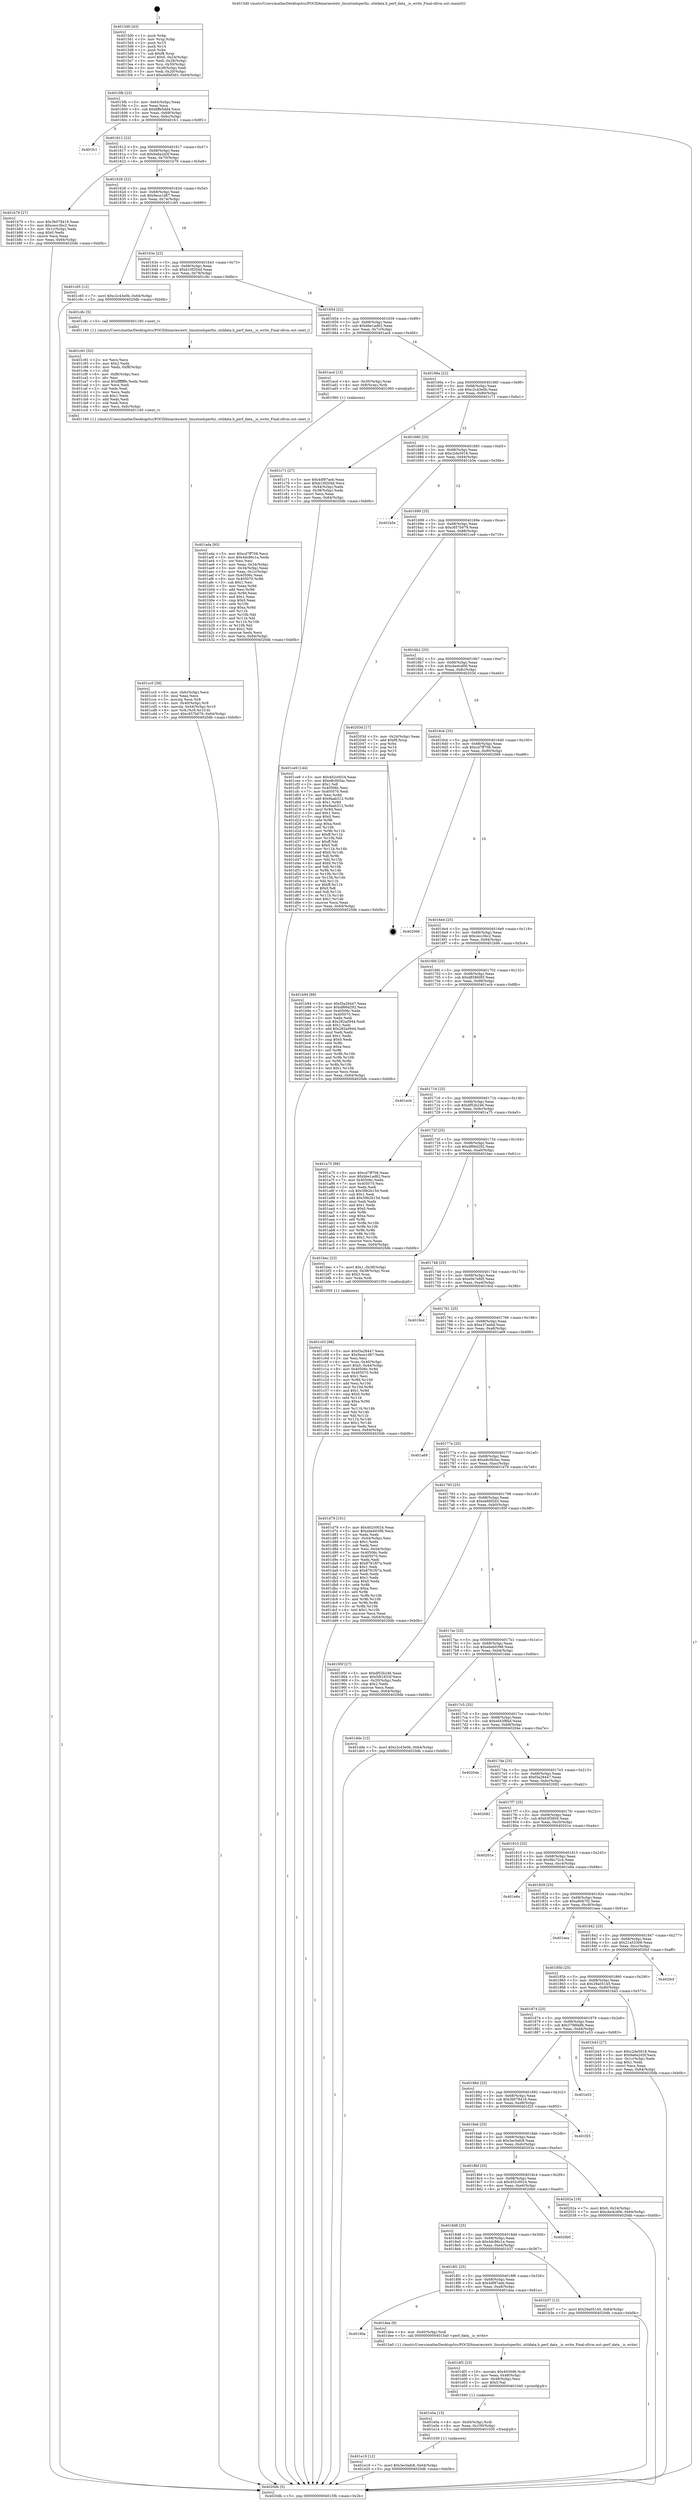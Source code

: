 digraph "0x4015d0" {
  label = "0x4015d0 (/mnt/c/Users/mathe/Desktop/tcc/POCII/binaries/extr_linuxtoolsperfui..utildata.h_perf_data__is_write_Final-ollvm.out::main(0))"
  labelloc = "t"
  node[shape=record]

  Entry [label="",width=0.3,height=0.3,shape=circle,fillcolor=black,style=filled]
  "0x4015fb" [label="{
     0x4015fb [23]\l
     | [instrs]\l
     &nbsp;&nbsp;0x4015fb \<+3\>: mov -0x64(%rbp),%eax\l
     &nbsp;&nbsp;0x4015fe \<+2\>: mov %eax,%ecx\l
     &nbsp;&nbsp;0x401600 \<+6\>: sub $0x8ffe5dd4,%ecx\l
     &nbsp;&nbsp;0x401606 \<+3\>: mov %eax,-0x68(%rbp)\l
     &nbsp;&nbsp;0x401609 \<+3\>: mov %ecx,-0x6c(%rbp)\l
     &nbsp;&nbsp;0x40160c \<+6\>: je 0000000000401fc1 \<main+0x9f1\>\l
  }"]
  "0x401fc1" [label="{
     0x401fc1\l
  }", style=dashed]
  "0x401612" [label="{
     0x401612 [22]\l
     | [instrs]\l
     &nbsp;&nbsp;0x401612 \<+5\>: jmp 0000000000401617 \<main+0x47\>\l
     &nbsp;&nbsp;0x401617 \<+3\>: mov -0x68(%rbp),%eax\l
     &nbsp;&nbsp;0x40161a \<+5\>: sub $0x9a6a2d3f,%eax\l
     &nbsp;&nbsp;0x40161f \<+3\>: mov %eax,-0x70(%rbp)\l
     &nbsp;&nbsp;0x401622 \<+6\>: je 0000000000401b79 \<main+0x5a9\>\l
  }"]
  Exit [label="",width=0.3,height=0.3,shape=circle,fillcolor=black,style=filled,peripheries=2]
  "0x401b79" [label="{
     0x401b79 [27]\l
     | [instrs]\l
     &nbsp;&nbsp;0x401b79 \<+5\>: mov $0x3b078418,%eax\l
     &nbsp;&nbsp;0x401b7e \<+5\>: mov $0xcecc3bc2,%ecx\l
     &nbsp;&nbsp;0x401b83 \<+3\>: mov -0x1c(%rbp),%edx\l
     &nbsp;&nbsp;0x401b86 \<+3\>: cmp $0x0,%edx\l
     &nbsp;&nbsp;0x401b89 \<+3\>: cmove %ecx,%eax\l
     &nbsp;&nbsp;0x401b8c \<+3\>: mov %eax,-0x64(%rbp)\l
     &nbsp;&nbsp;0x401b8f \<+5\>: jmp 00000000004020db \<main+0xb0b\>\l
  }"]
  "0x401628" [label="{
     0x401628 [22]\l
     | [instrs]\l
     &nbsp;&nbsp;0x401628 \<+5\>: jmp 000000000040162d \<main+0x5d\>\l
     &nbsp;&nbsp;0x40162d \<+3\>: mov -0x68(%rbp),%eax\l
     &nbsp;&nbsp;0x401630 \<+5\>: sub $0x9ece1d87,%eax\l
     &nbsp;&nbsp;0x401635 \<+3\>: mov %eax,-0x74(%rbp)\l
     &nbsp;&nbsp;0x401638 \<+6\>: je 0000000000401c65 \<main+0x695\>\l
  }"]
  "0x401e19" [label="{
     0x401e19 [12]\l
     | [instrs]\l
     &nbsp;&nbsp;0x401e19 \<+7\>: movl $0x3ec0afc8,-0x64(%rbp)\l
     &nbsp;&nbsp;0x401e20 \<+5\>: jmp 00000000004020db \<main+0xb0b\>\l
  }"]
  "0x401c65" [label="{
     0x401c65 [12]\l
     | [instrs]\l
     &nbsp;&nbsp;0x401c65 \<+7\>: movl $0xc2c43e0b,-0x64(%rbp)\l
     &nbsp;&nbsp;0x401c6c \<+5\>: jmp 00000000004020db \<main+0xb0b\>\l
  }"]
  "0x40163e" [label="{
     0x40163e [22]\l
     | [instrs]\l
     &nbsp;&nbsp;0x40163e \<+5\>: jmp 0000000000401643 \<main+0x73\>\l
     &nbsp;&nbsp;0x401643 \<+3\>: mov -0x68(%rbp),%eax\l
     &nbsp;&nbsp;0x401646 \<+5\>: sub $0xb10f204d,%eax\l
     &nbsp;&nbsp;0x40164b \<+3\>: mov %eax,-0x78(%rbp)\l
     &nbsp;&nbsp;0x40164e \<+6\>: je 0000000000401c8c \<main+0x6bc\>\l
  }"]
  "0x401e0a" [label="{
     0x401e0a [15]\l
     | [instrs]\l
     &nbsp;&nbsp;0x401e0a \<+4\>: mov -0x40(%rbp),%rdi\l
     &nbsp;&nbsp;0x401e0e \<+6\>: mov %eax,-0x100(%rbp)\l
     &nbsp;&nbsp;0x401e14 \<+5\>: call 0000000000401030 \<free@plt\>\l
     | [calls]\l
     &nbsp;&nbsp;0x401030 \{1\} (unknown)\l
  }"]
  "0x401c8c" [label="{
     0x401c8c [5]\l
     | [instrs]\l
     &nbsp;&nbsp;0x401c8c \<+5\>: call 0000000000401160 \<next_i\>\l
     | [calls]\l
     &nbsp;&nbsp;0x401160 \{1\} (/mnt/c/Users/mathe/Desktop/tcc/POCII/binaries/extr_linuxtoolsperfui..utildata.h_perf_data__is_write_Final-ollvm.out::next_i)\l
  }"]
  "0x401654" [label="{
     0x401654 [22]\l
     | [instrs]\l
     &nbsp;&nbsp;0x401654 \<+5\>: jmp 0000000000401659 \<main+0x89\>\l
     &nbsp;&nbsp;0x401659 \<+3\>: mov -0x68(%rbp),%eax\l
     &nbsp;&nbsp;0x40165c \<+5\>: sub $0xbbe1ad62,%eax\l
     &nbsp;&nbsp;0x401661 \<+3\>: mov %eax,-0x7c(%rbp)\l
     &nbsp;&nbsp;0x401664 \<+6\>: je 0000000000401acd \<main+0x4fd\>\l
  }"]
  "0x401df3" [label="{
     0x401df3 [23]\l
     | [instrs]\l
     &nbsp;&nbsp;0x401df3 \<+10\>: movabs $0x4030d6,%rdi\l
     &nbsp;&nbsp;0x401dfd \<+3\>: mov %eax,-0x48(%rbp)\l
     &nbsp;&nbsp;0x401e00 \<+3\>: mov -0x48(%rbp),%esi\l
     &nbsp;&nbsp;0x401e03 \<+2\>: mov $0x0,%al\l
     &nbsp;&nbsp;0x401e05 \<+5\>: call 0000000000401040 \<printf@plt\>\l
     | [calls]\l
     &nbsp;&nbsp;0x401040 \{1\} (unknown)\l
  }"]
  "0x401acd" [label="{
     0x401acd [13]\l
     | [instrs]\l
     &nbsp;&nbsp;0x401acd \<+4\>: mov -0x30(%rbp),%rax\l
     &nbsp;&nbsp;0x401ad1 \<+4\>: mov 0x8(%rax),%rdi\l
     &nbsp;&nbsp;0x401ad5 \<+5\>: call 0000000000401060 \<atoi@plt\>\l
     | [calls]\l
     &nbsp;&nbsp;0x401060 \{1\} (unknown)\l
  }"]
  "0x40166a" [label="{
     0x40166a [22]\l
     | [instrs]\l
     &nbsp;&nbsp;0x40166a \<+5\>: jmp 000000000040166f \<main+0x9f\>\l
     &nbsp;&nbsp;0x40166f \<+3\>: mov -0x68(%rbp),%eax\l
     &nbsp;&nbsp;0x401672 \<+5\>: sub $0xc2c43e0b,%eax\l
     &nbsp;&nbsp;0x401677 \<+3\>: mov %eax,-0x80(%rbp)\l
     &nbsp;&nbsp;0x40167a \<+6\>: je 0000000000401c71 \<main+0x6a1\>\l
  }"]
  "0x40190a" [label="{
     0x40190a\l
  }", style=dashed]
  "0x401c71" [label="{
     0x401c71 [27]\l
     | [instrs]\l
     &nbsp;&nbsp;0x401c71 \<+5\>: mov $0x4df97aeb,%eax\l
     &nbsp;&nbsp;0x401c76 \<+5\>: mov $0xb10f204d,%ecx\l
     &nbsp;&nbsp;0x401c7b \<+3\>: mov -0x44(%rbp),%edx\l
     &nbsp;&nbsp;0x401c7e \<+3\>: cmp -0x38(%rbp),%edx\l
     &nbsp;&nbsp;0x401c81 \<+3\>: cmovl %ecx,%eax\l
     &nbsp;&nbsp;0x401c84 \<+3\>: mov %eax,-0x64(%rbp)\l
     &nbsp;&nbsp;0x401c87 \<+5\>: jmp 00000000004020db \<main+0xb0b\>\l
  }"]
  "0x401680" [label="{
     0x401680 [25]\l
     | [instrs]\l
     &nbsp;&nbsp;0x401680 \<+5\>: jmp 0000000000401685 \<main+0xb5\>\l
     &nbsp;&nbsp;0x401685 \<+3\>: mov -0x68(%rbp),%eax\l
     &nbsp;&nbsp;0x401688 \<+5\>: sub $0xc2de5918,%eax\l
     &nbsp;&nbsp;0x40168d \<+6\>: mov %eax,-0x84(%rbp)\l
     &nbsp;&nbsp;0x401693 \<+6\>: je 0000000000401b5e \<main+0x58e\>\l
  }"]
  "0x401dea" [label="{
     0x401dea [9]\l
     | [instrs]\l
     &nbsp;&nbsp;0x401dea \<+4\>: mov -0x40(%rbp),%rdi\l
     &nbsp;&nbsp;0x401dee \<+5\>: call 00000000004015a0 \<perf_data__is_write\>\l
     | [calls]\l
     &nbsp;&nbsp;0x4015a0 \{1\} (/mnt/c/Users/mathe/Desktop/tcc/POCII/binaries/extr_linuxtoolsperfui..utildata.h_perf_data__is_write_Final-ollvm.out::perf_data__is_write)\l
  }"]
  "0x401b5e" [label="{
     0x401b5e\l
  }", style=dashed]
  "0x401699" [label="{
     0x401699 [25]\l
     | [instrs]\l
     &nbsp;&nbsp;0x401699 \<+5\>: jmp 000000000040169e \<main+0xce\>\l
     &nbsp;&nbsp;0x40169e \<+3\>: mov -0x68(%rbp),%eax\l
     &nbsp;&nbsp;0x4016a1 \<+5\>: sub $0xc857b079,%eax\l
     &nbsp;&nbsp;0x4016a6 \<+6\>: mov %eax,-0x88(%rbp)\l
     &nbsp;&nbsp;0x4016ac \<+6\>: je 0000000000401ce9 \<main+0x719\>\l
  }"]
  "0x401cc5" [label="{
     0x401cc5 [36]\l
     | [instrs]\l
     &nbsp;&nbsp;0x401cc5 \<+6\>: mov -0xfc(%rbp),%ecx\l
     &nbsp;&nbsp;0x401ccb \<+3\>: imul %eax,%ecx\l
     &nbsp;&nbsp;0x401cce \<+3\>: movslq %ecx,%r8\l
     &nbsp;&nbsp;0x401cd1 \<+4\>: mov -0x40(%rbp),%r9\l
     &nbsp;&nbsp;0x401cd5 \<+4\>: movslq -0x44(%rbp),%r10\l
     &nbsp;&nbsp;0x401cd9 \<+4\>: mov %r8,(%r9,%r10,8)\l
     &nbsp;&nbsp;0x401cdd \<+7\>: movl $0xc857b079,-0x64(%rbp)\l
     &nbsp;&nbsp;0x401ce4 \<+5\>: jmp 00000000004020db \<main+0xb0b\>\l
  }"]
  "0x401ce9" [label="{
     0x401ce9 [144]\l
     | [instrs]\l
     &nbsp;&nbsp;0x401ce9 \<+5\>: mov $0x402c0024,%eax\l
     &nbsp;&nbsp;0x401cee \<+5\>: mov $0xe8c0b5ac,%ecx\l
     &nbsp;&nbsp;0x401cf3 \<+2\>: mov $0x1,%dl\l
     &nbsp;&nbsp;0x401cf5 \<+7\>: mov 0x40506c,%esi\l
     &nbsp;&nbsp;0x401cfc \<+7\>: mov 0x405070,%edi\l
     &nbsp;&nbsp;0x401d03 \<+3\>: mov %esi,%r8d\l
     &nbsp;&nbsp;0x401d06 \<+7\>: add $0x9aab312,%r8d\l
     &nbsp;&nbsp;0x401d0d \<+4\>: sub $0x1,%r8d\l
     &nbsp;&nbsp;0x401d11 \<+7\>: sub $0x9aab312,%r8d\l
     &nbsp;&nbsp;0x401d18 \<+4\>: imul %r8d,%esi\l
     &nbsp;&nbsp;0x401d1c \<+3\>: and $0x1,%esi\l
     &nbsp;&nbsp;0x401d1f \<+3\>: cmp $0x0,%esi\l
     &nbsp;&nbsp;0x401d22 \<+4\>: sete %r9b\l
     &nbsp;&nbsp;0x401d26 \<+3\>: cmp $0xa,%edi\l
     &nbsp;&nbsp;0x401d29 \<+4\>: setl %r10b\l
     &nbsp;&nbsp;0x401d2d \<+3\>: mov %r9b,%r11b\l
     &nbsp;&nbsp;0x401d30 \<+4\>: xor $0xff,%r11b\l
     &nbsp;&nbsp;0x401d34 \<+3\>: mov %r10b,%bl\l
     &nbsp;&nbsp;0x401d37 \<+3\>: xor $0xff,%bl\l
     &nbsp;&nbsp;0x401d3a \<+3\>: xor $0x0,%dl\l
     &nbsp;&nbsp;0x401d3d \<+3\>: mov %r11b,%r14b\l
     &nbsp;&nbsp;0x401d40 \<+4\>: and $0x0,%r14b\l
     &nbsp;&nbsp;0x401d44 \<+3\>: and %dl,%r9b\l
     &nbsp;&nbsp;0x401d47 \<+3\>: mov %bl,%r15b\l
     &nbsp;&nbsp;0x401d4a \<+4\>: and $0x0,%r15b\l
     &nbsp;&nbsp;0x401d4e \<+3\>: and %dl,%r10b\l
     &nbsp;&nbsp;0x401d51 \<+3\>: or %r9b,%r14b\l
     &nbsp;&nbsp;0x401d54 \<+3\>: or %r10b,%r15b\l
     &nbsp;&nbsp;0x401d57 \<+3\>: xor %r15b,%r14b\l
     &nbsp;&nbsp;0x401d5a \<+3\>: or %bl,%r11b\l
     &nbsp;&nbsp;0x401d5d \<+4\>: xor $0xff,%r11b\l
     &nbsp;&nbsp;0x401d61 \<+3\>: or $0x0,%dl\l
     &nbsp;&nbsp;0x401d64 \<+3\>: and %dl,%r11b\l
     &nbsp;&nbsp;0x401d67 \<+3\>: or %r11b,%r14b\l
     &nbsp;&nbsp;0x401d6a \<+4\>: test $0x1,%r14b\l
     &nbsp;&nbsp;0x401d6e \<+3\>: cmovne %ecx,%eax\l
     &nbsp;&nbsp;0x401d71 \<+3\>: mov %eax,-0x64(%rbp)\l
     &nbsp;&nbsp;0x401d74 \<+5\>: jmp 00000000004020db \<main+0xb0b\>\l
  }"]
  "0x4016b2" [label="{
     0x4016b2 [25]\l
     | [instrs]\l
     &nbsp;&nbsp;0x4016b2 \<+5\>: jmp 00000000004016b7 \<main+0xe7\>\l
     &nbsp;&nbsp;0x4016b7 \<+3\>: mov -0x68(%rbp),%eax\l
     &nbsp;&nbsp;0x4016ba \<+5\>: sub $0xcbe4cd06,%eax\l
     &nbsp;&nbsp;0x4016bf \<+6\>: mov %eax,-0x8c(%rbp)\l
     &nbsp;&nbsp;0x4016c5 \<+6\>: je 000000000040203d \<main+0xa6d\>\l
  }"]
  "0x401c91" [label="{
     0x401c91 [52]\l
     | [instrs]\l
     &nbsp;&nbsp;0x401c91 \<+2\>: xor %ecx,%ecx\l
     &nbsp;&nbsp;0x401c93 \<+5\>: mov $0x2,%edx\l
     &nbsp;&nbsp;0x401c98 \<+6\>: mov %edx,-0xf8(%rbp)\l
     &nbsp;&nbsp;0x401c9e \<+1\>: cltd\l
     &nbsp;&nbsp;0x401c9f \<+6\>: mov -0xf8(%rbp),%esi\l
     &nbsp;&nbsp;0x401ca5 \<+2\>: idiv %esi\l
     &nbsp;&nbsp;0x401ca7 \<+6\>: imul $0xfffffffe,%edx,%edx\l
     &nbsp;&nbsp;0x401cad \<+2\>: mov %ecx,%edi\l
     &nbsp;&nbsp;0x401caf \<+2\>: sub %edx,%edi\l
     &nbsp;&nbsp;0x401cb1 \<+2\>: mov %ecx,%edx\l
     &nbsp;&nbsp;0x401cb3 \<+3\>: sub $0x1,%edx\l
     &nbsp;&nbsp;0x401cb6 \<+2\>: add %edx,%edi\l
     &nbsp;&nbsp;0x401cb8 \<+2\>: sub %edi,%ecx\l
     &nbsp;&nbsp;0x401cba \<+6\>: mov %ecx,-0xfc(%rbp)\l
     &nbsp;&nbsp;0x401cc0 \<+5\>: call 0000000000401160 \<next_i\>\l
     | [calls]\l
     &nbsp;&nbsp;0x401160 \{1\} (/mnt/c/Users/mathe/Desktop/tcc/POCII/binaries/extr_linuxtoolsperfui..utildata.h_perf_data__is_write_Final-ollvm.out::next_i)\l
  }"]
  "0x40203d" [label="{
     0x40203d [17]\l
     | [instrs]\l
     &nbsp;&nbsp;0x40203d \<+3\>: mov -0x24(%rbp),%eax\l
     &nbsp;&nbsp;0x402040 \<+7\>: add $0xf8,%rsp\l
     &nbsp;&nbsp;0x402047 \<+1\>: pop %rbx\l
     &nbsp;&nbsp;0x402048 \<+2\>: pop %r14\l
     &nbsp;&nbsp;0x40204a \<+2\>: pop %r15\l
     &nbsp;&nbsp;0x40204c \<+1\>: pop %rbp\l
     &nbsp;&nbsp;0x40204d \<+1\>: ret\l
  }"]
  "0x4016cb" [label="{
     0x4016cb [25]\l
     | [instrs]\l
     &nbsp;&nbsp;0x4016cb \<+5\>: jmp 00000000004016d0 \<main+0x100\>\l
     &nbsp;&nbsp;0x4016d0 \<+3\>: mov -0x68(%rbp),%eax\l
     &nbsp;&nbsp;0x4016d3 \<+5\>: sub $0xcd7ff708,%eax\l
     &nbsp;&nbsp;0x4016d8 \<+6\>: mov %eax,-0x90(%rbp)\l
     &nbsp;&nbsp;0x4016de \<+6\>: je 0000000000402066 \<main+0xa96\>\l
  }"]
  "0x401c03" [label="{
     0x401c03 [98]\l
     | [instrs]\l
     &nbsp;&nbsp;0x401c03 \<+5\>: mov $0xf3a28447,%ecx\l
     &nbsp;&nbsp;0x401c08 \<+5\>: mov $0x9ece1d87,%edx\l
     &nbsp;&nbsp;0x401c0d \<+2\>: xor %esi,%esi\l
     &nbsp;&nbsp;0x401c0f \<+4\>: mov %rax,-0x40(%rbp)\l
     &nbsp;&nbsp;0x401c13 \<+7\>: movl $0x0,-0x44(%rbp)\l
     &nbsp;&nbsp;0x401c1a \<+8\>: mov 0x40506c,%r8d\l
     &nbsp;&nbsp;0x401c22 \<+8\>: mov 0x405070,%r9d\l
     &nbsp;&nbsp;0x401c2a \<+3\>: sub $0x1,%esi\l
     &nbsp;&nbsp;0x401c2d \<+3\>: mov %r8d,%r10d\l
     &nbsp;&nbsp;0x401c30 \<+3\>: add %esi,%r10d\l
     &nbsp;&nbsp;0x401c33 \<+4\>: imul %r10d,%r8d\l
     &nbsp;&nbsp;0x401c37 \<+4\>: and $0x1,%r8d\l
     &nbsp;&nbsp;0x401c3b \<+4\>: cmp $0x0,%r8d\l
     &nbsp;&nbsp;0x401c3f \<+4\>: sete %r11b\l
     &nbsp;&nbsp;0x401c43 \<+4\>: cmp $0xa,%r9d\l
     &nbsp;&nbsp;0x401c47 \<+3\>: setl %bl\l
     &nbsp;&nbsp;0x401c4a \<+3\>: mov %r11b,%r14b\l
     &nbsp;&nbsp;0x401c4d \<+3\>: and %bl,%r14b\l
     &nbsp;&nbsp;0x401c50 \<+3\>: xor %bl,%r11b\l
     &nbsp;&nbsp;0x401c53 \<+3\>: or %r11b,%r14b\l
     &nbsp;&nbsp;0x401c56 \<+4\>: test $0x1,%r14b\l
     &nbsp;&nbsp;0x401c5a \<+3\>: cmovne %edx,%ecx\l
     &nbsp;&nbsp;0x401c5d \<+3\>: mov %ecx,-0x64(%rbp)\l
     &nbsp;&nbsp;0x401c60 \<+5\>: jmp 00000000004020db \<main+0xb0b\>\l
  }"]
  "0x402066" [label="{
     0x402066\l
  }", style=dashed]
  "0x4016e4" [label="{
     0x4016e4 [25]\l
     | [instrs]\l
     &nbsp;&nbsp;0x4016e4 \<+5\>: jmp 00000000004016e9 \<main+0x119\>\l
     &nbsp;&nbsp;0x4016e9 \<+3\>: mov -0x68(%rbp),%eax\l
     &nbsp;&nbsp;0x4016ec \<+5\>: sub $0xcecc3bc2,%eax\l
     &nbsp;&nbsp;0x4016f1 \<+6\>: mov %eax,-0x94(%rbp)\l
     &nbsp;&nbsp;0x4016f7 \<+6\>: je 0000000000401b94 \<main+0x5c4\>\l
  }"]
  "0x4018f1" [label="{
     0x4018f1 [25]\l
     | [instrs]\l
     &nbsp;&nbsp;0x4018f1 \<+5\>: jmp 00000000004018f6 \<main+0x326\>\l
     &nbsp;&nbsp;0x4018f6 \<+3\>: mov -0x68(%rbp),%eax\l
     &nbsp;&nbsp;0x4018f9 \<+5\>: sub $0x4df97aeb,%eax\l
     &nbsp;&nbsp;0x4018fe \<+6\>: mov %eax,-0xe8(%rbp)\l
     &nbsp;&nbsp;0x401904 \<+6\>: je 0000000000401dea \<main+0x81a\>\l
  }"]
  "0x401b94" [label="{
     0x401b94 [88]\l
     | [instrs]\l
     &nbsp;&nbsp;0x401b94 \<+5\>: mov $0xf3a28447,%eax\l
     &nbsp;&nbsp;0x401b99 \<+5\>: mov $0xdf66d292,%ecx\l
     &nbsp;&nbsp;0x401b9e \<+7\>: mov 0x40506c,%edx\l
     &nbsp;&nbsp;0x401ba5 \<+7\>: mov 0x405070,%esi\l
     &nbsp;&nbsp;0x401bac \<+2\>: mov %edx,%edi\l
     &nbsp;&nbsp;0x401bae \<+6\>: sub $0x282a0944,%edi\l
     &nbsp;&nbsp;0x401bb4 \<+3\>: sub $0x1,%edi\l
     &nbsp;&nbsp;0x401bb7 \<+6\>: add $0x282a0944,%edi\l
     &nbsp;&nbsp;0x401bbd \<+3\>: imul %edi,%edx\l
     &nbsp;&nbsp;0x401bc0 \<+3\>: and $0x1,%edx\l
     &nbsp;&nbsp;0x401bc3 \<+3\>: cmp $0x0,%edx\l
     &nbsp;&nbsp;0x401bc6 \<+4\>: sete %r8b\l
     &nbsp;&nbsp;0x401bca \<+3\>: cmp $0xa,%esi\l
     &nbsp;&nbsp;0x401bcd \<+4\>: setl %r9b\l
     &nbsp;&nbsp;0x401bd1 \<+3\>: mov %r8b,%r10b\l
     &nbsp;&nbsp;0x401bd4 \<+3\>: and %r9b,%r10b\l
     &nbsp;&nbsp;0x401bd7 \<+3\>: xor %r9b,%r8b\l
     &nbsp;&nbsp;0x401bda \<+3\>: or %r8b,%r10b\l
     &nbsp;&nbsp;0x401bdd \<+4\>: test $0x1,%r10b\l
     &nbsp;&nbsp;0x401be1 \<+3\>: cmovne %ecx,%eax\l
     &nbsp;&nbsp;0x401be4 \<+3\>: mov %eax,-0x64(%rbp)\l
     &nbsp;&nbsp;0x401be7 \<+5\>: jmp 00000000004020db \<main+0xb0b\>\l
  }"]
  "0x4016fd" [label="{
     0x4016fd [25]\l
     | [instrs]\l
     &nbsp;&nbsp;0x4016fd \<+5\>: jmp 0000000000401702 \<main+0x132\>\l
     &nbsp;&nbsp;0x401702 \<+3\>: mov -0x68(%rbp),%eax\l
     &nbsp;&nbsp;0x401705 \<+5\>: sub $0xd85860f3,%eax\l
     &nbsp;&nbsp;0x40170a \<+6\>: mov %eax,-0x98(%rbp)\l
     &nbsp;&nbsp;0x401710 \<+6\>: je 0000000000401ecb \<main+0x8fb\>\l
  }"]
  "0x401b37" [label="{
     0x401b37 [12]\l
     | [instrs]\l
     &nbsp;&nbsp;0x401b37 \<+7\>: movl $0x29a05145,-0x64(%rbp)\l
     &nbsp;&nbsp;0x401b3e \<+5\>: jmp 00000000004020db \<main+0xb0b\>\l
  }"]
  "0x401ecb" [label="{
     0x401ecb\l
  }", style=dashed]
  "0x401716" [label="{
     0x401716 [25]\l
     | [instrs]\l
     &nbsp;&nbsp;0x401716 \<+5\>: jmp 000000000040171b \<main+0x14b\>\l
     &nbsp;&nbsp;0x40171b \<+3\>: mov -0x68(%rbp),%eax\l
     &nbsp;&nbsp;0x40171e \<+5\>: sub $0xdf52b246,%eax\l
     &nbsp;&nbsp;0x401723 \<+6\>: mov %eax,-0x9c(%rbp)\l
     &nbsp;&nbsp;0x401729 \<+6\>: je 0000000000401a75 \<main+0x4a5\>\l
  }"]
  "0x4018d8" [label="{
     0x4018d8 [25]\l
     | [instrs]\l
     &nbsp;&nbsp;0x4018d8 \<+5\>: jmp 00000000004018dd \<main+0x30d\>\l
     &nbsp;&nbsp;0x4018dd \<+3\>: mov -0x68(%rbp),%eax\l
     &nbsp;&nbsp;0x4018e0 \<+5\>: sub $0x4dc86c1a,%eax\l
     &nbsp;&nbsp;0x4018e5 \<+6\>: mov %eax,-0xe4(%rbp)\l
     &nbsp;&nbsp;0x4018eb \<+6\>: je 0000000000401b37 \<main+0x567\>\l
  }"]
  "0x401a75" [label="{
     0x401a75 [88]\l
     | [instrs]\l
     &nbsp;&nbsp;0x401a75 \<+5\>: mov $0xcd7ff708,%eax\l
     &nbsp;&nbsp;0x401a7a \<+5\>: mov $0xbbe1ad62,%ecx\l
     &nbsp;&nbsp;0x401a7f \<+7\>: mov 0x40506c,%edx\l
     &nbsp;&nbsp;0x401a86 \<+7\>: mov 0x405070,%esi\l
     &nbsp;&nbsp;0x401a8d \<+2\>: mov %edx,%edi\l
     &nbsp;&nbsp;0x401a8f \<+6\>: sub $0x59b2b15d,%edi\l
     &nbsp;&nbsp;0x401a95 \<+3\>: sub $0x1,%edi\l
     &nbsp;&nbsp;0x401a98 \<+6\>: add $0x59b2b15d,%edi\l
     &nbsp;&nbsp;0x401a9e \<+3\>: imul %edi,%edx\l
     &nbsp;&nbsp;0x401aa1 \<+3\>: and $0x1,%edx\l
     &nbsp;&nbsp;0x401aa4 \<+3\>: cmp $0x0,%edx\l
     &nbsp;&nbsp;0x401aa7 \<+4\>: sete %r8b\l
     &nbsp;&nbsp;0x401aab \<+3\>: cmp $0xa,%esi\l
     &nbsp;&nbsp;0x401aae \<+4\>: setl %r9b\l
     &nbsp;&nbsp;0x401ab2 \<+3\>: mov %r8b,%r10b\l
     &nbsp;&nbsp;0x401ab5 \<+3\>: and %r9b,%r10b\l
     &nbsp;&nbsp;0x401ab8 \<+3\>: xor %r9b,%r8b\l
     &nbsp;&nbsp;0x401abb \<+3\>: or %r8b,%r10b\l
     &nbsp;&nbsp;0x401abe \<+4\>: test $0x1,%r10b\l
     &nbsp;&nbsp;0x401ac2 \<+3\>: cmovne %ecx,%eax\l
     &nbsp;&nbsp;0x401ac5 \<+3\>: mov %eax,-0x64(%rbp)\l
     &nbsp;&nbsp;0x401ac8 \<+5\>: jmp 00000000004020db \<main+0xb0b\>\l
  }"]
  "0x40172f" [label="{
     0x40172f [25]\l
     | [instrs]\l
     &nbsp;&nbsp;0x40172f \<+5\>: jmp 0000000000401734 \<main+0x164\>\l
     &nbsp;&nbsp;0x401734 \<+3\>: mov -0x68(%rbp),%eax\l
     &nbsp;&nbsp;0x401737 \<+5\>: sub $0xdf66d292,%eax\l
     &nbsp;&nbsp;0x40173c \<+6\>: mov %eax,-0xa0(%rbp)\l
     &nbsp;&nbsp;0x401742 \<+6\>: je 0000000000401bec \<main+0x61c\>\l
  }"]
  "0x4020b0" [label="{
     0x4020b0\l
  }", style=dashed]
  "0x401bec" [label="{
     0x401bec [23]\l
     | [instrs]\l
     &nbsp;&nbsp;0x401bec \<+7\>: movl $0x1,-0x38(%rbp)\l
     &nbsp;&nbsp;0x401bf3 \<+4\>: movslq -0x38(%rbp),%rax\l
     &nbsp;&nbsp;0x401bf7 \<+4\>: shl $0x3,%rax\l
     &nbsp;&nbsp;0x401bfb \<+3\>: mov %rax,%rdi\l
     &nbsp;&nbsp;0x401bfe \<+5\>: call 0000000000401050 \<malloc@plt\>\l
     | [calls]\l
     &nbsp;&nbsp;0x401050 \{1\} (unknown)\l
  }"]
  "0x401748" [label="{
     0x401748 [25]\l
     | [instrs]\l
     &nbsp;&nbsp;0x401748 \<+5\>: jmp 000000000040174d \<main+0x17d\>\l
     &nbsp;&nbsp;0x40174d \<+3\>: mov -0x68(%rbp),%eax\l
     &nbsp;&nbsp;0x401750 \<+5\>: sub $0xe0e7efd5,%eax\l
     &nbsp;&nbsp;0x401755 \<+6\>: mov %eax,-0xa4(%rbp)\l
     &nbsp;&nbsp;0x40175b \<+6\>: je 00000000004019cd \<main+0x3fd\>\l
  }"]
  "0x4018bf" [label="{
     0x4018bf [25]\l
     | [instrs]\l
     &nbsp;&nbsp;0x4018bf \<+5\>: jmp 00000000004018c4 \<main+0x2f4\>\l
     &nbsp;&nbsp;0x4018c4 \<+3\>: mov -0x68(%rbp),%eax\l
     &nbsp;&nbsp;0x4018c7 \<+5\>: sub $0x402c0024,%eax\l
     &nbsp;&nbsp;0x4018cc \<+6\>: mov %eax,-0xe0(%rbp)\l
     &nbsp;&nbsp;0x4018d2 \<+6\>: je 00000000004020b0 \<main+0xae0\>\l
  }"]
  "0x4019cd" [label="{
     0x4019cd\l
  }", style=dashed]
  "0x401761" [label="{
     0x401761 [25]\l
     | [instrs]\l
     &nbsp;&nbsp;0x401761 \<+5\>: jmp 0000000000401766 \<main+0x196\>\l
     &nbsp;&nbsp;0x401766 \<+3\>: mov -0x68(%rbp),%eax\l
     &nbsp;&nbsp;0x401769 \<+5\>: sub $0xe37aefaf,%eax\l
     &nbsp;&nbsp;0x40176e \<+6\>: mov %eax,-0xa8(%rbp)\l
     &nbsp;&nbsp;0x401774 \<+6\>: je 0000000000401a69 \<main+0x499\>\l
  }"]
  "0x40202a" [label="{
     0x40202a [19]\l
     | [instrs]\l
     &nbsp;&nbsp;0x40202a \<+7\>: movl $0x0,-0x24(%rbp)\l
     &nbsp;&nbsp;0x402031 \<+7\>: movl $0xcbe4cd06,-0x64(%rbp)\l
     &nbsp;&nbsp;0x402038 \<+5\>: jmp 00000000004020db \<main+0xb0b\>\l
  }"]
  "0x401a69" [label="{
     0x401a69\l
  }", style=dashed]
  "0x40177a" [label="{
     0x40177a [25]\l
     | [instrs]\l
     &nbsp;&nbsp;0x40177a \<+5\>: jmp 000000000040177f \<main+0x1af\>\l
     &nbsp;&nbsp;0x40177f \<+3\>: mov -0x68(%rbp),%eax\l
     &nbsp;&nbsp;0x401782 \<+5\>: sub $0xe8c0b5ac,%eax\l
     &nbsp;&nbsp;0x401787 \<+6\>: mov %eax,-0xac(%rbp)\l
     &nbsp;&nbsp;0x40178d \<+6\>: je 0000000000401d79 \<main+0x7a9\>\l
  }"]
  "0x4018a6" [label="{
     0x4018a6 [25]\l
     | [instrs]\l
     &nbsp;&nbsp;0x4018a6 \<+5\>: jmp 00000000004018ab \<main+0x2db\>\l
     &nbsp;&nbsp;0x4018ab \<+3\>: mov -0x68(%rbp),%eax\l
     &nbsp;&nbsp;0x4018ae \<+5\>: sub $0x3ec0afc8,%eax\l
     &nbsp;&nbsp;0x4018b3 \<+6\>: mov %eax,-0xdc(%rbp)\l
     &nbsp;&nbsp;0x4018b9 \<+6\>: je 000000000040202a \<main+0xa5a\>\l
  }"]
  "0x401d79" [label="{
     0x401d79 [101]\l
     | [instrs]\l
     &nbsp;&nbsp;0x401d79 \<+5\>: mov $0x402c0024,%eax\l
     &nbsp;&nbsp;0x401d7e \<+5\>: mov $0xebeb0398,%ecx\l
     &nbsp;&nbsp;0x401d83 \<+2\>: xor %edx,%edx\l
     &nbsp;&nbsp;0x401d85 \<+3\>: mov -0x44(%rbp),%esi\l
     &nbsp;&nbsp;0x401d88 \<+3\>: sub $0x1,%edx\l
     &nbsp;&nbsp;0x401d8b \<+2\>: sub %edx,%esi\l
     &nbsp;&nbsp;0x401d8d \<+3\>: mov %esi,-0x44(%rbp)\l
     &nbsp;&nbsp;0x401d90 \<+7\>: mov 0x40506c,%edx\l
     &nbsp;&nbsp;0x401d97 \<+7\>: mov 0x405070,%esi\l
     &nbsp;&nbsp;0x401d9e \<+2\>: mov %edx,%edi\l
     &nbsp;&nbsp;0x401da0 \<+6\>: add $0x8781f07a,%edi\l
     &nbsp;&nbsp;0x401da6 \<+3\>: sub $0x1,%edi\l
     &nbsp;&nbsp;0x401da9 \<+6\>: sub $0x8781f07a,%edi\l
     &nbsp;&nbsp;0x401daf \<+3\>: imul %edi,%edx\l
     &nbsp;&nbsp;0x401db2 \<+3\>: and $0x1,%edx\l
     &nbsp;&nbsp;0x401db5 \<+3\>: cmp $0x0,%edx\l
     &nbsp;&nbsp;0x401db8 \<+4\>: sete %r8b\l
     &nbsp;&nbsp;0x401dbc \<+3\>: cmp $0xa,%esi\l
     &nbsp;&nbsp;0x401dbf \<+4\>: setl %r9b\l
     &nbsp;&nbsp;0x401dc3 \<+3\>: mov %r8b,%r10b\l
     &nbsp;&nbsp;0x401dc6 \<+3\>: and %r9b,%r10b\l
     &nbsp;&nbsp;0x401dc9 \<+3\>: xor %r9b,%r8b\l
     &nbsp;&nbsp;0x401dcc \<+3\>: or %r8b,%r10b\l
     &nbsp;&nbsp;0x401dcf \<+4\>: test $0x1,%r10b\l
     &nbsp;&nbsp;0x401dd3 \<+3\>: cmovne %ecx,%eax\l
     &nbsp;&nbsp;0x401dd6 \<+3\>: mov %eax,-0x64(%rbp)\l
     &nbsp;&nbsp;0x401dd9 \<+5\>: jmp 00000000004020db \<main+0xb0b\>\l
  }"]
  "0x401793" [label="{
     0x401793 [25]\l
     | [instrs]\l
     &nbsp;&nbsp;0x401793 \<+5\>: jmp 0000000000401798 \<main+0x1c8\>\l
     &nbsp;&nbsp;0x401798 \<+3\>: mov -0x68(%rbp),%eax\l
     &nbsp;&nbsp;0x40179b \<+5\>: sub $0xeb6bf3d3,%eax\l
     &nbsp;&nbsp;0x4017a0 \<+6\>: mov %eax,-0xb0(%rbp)\l
     &nbsp;&nbsp;0x4017a6 \<+6\>: je 000000000040195f \<main+0x38f\>\l
  }"]
  "0x401f25" [label="{
     0x401f25\l
  }", style=dashed]
  "0x40195f" [label="{
     0x40195f [27]\l
     | [instrs]\l
     &nbsp;&nbsp;0x40195f \<+5\>: mov $0xdf52b246,%eax\l
     &nbsp;&nbsp;0x401964 \<+5\>: mov $0x5fb1633f,%ecx\l
     &nbsp;&nbsp;0x401969 \<+3\>: mov -0x20(%rbp),%edx\l
     &nbsp;&nbsp;0x40196c \<+3\>: cmp $0x2,%edx\l
     &nbsp;&nbsp;0x40196f \<+3\>: cmovne %ecx,%eax\l
     &nbsp;&nbsp;0x401972 \<+3\>: mov %eax,-0x64(%rbp)\l
     &nbsp;&nbsp;0x401975 \<+5\>: jmp 00000000004020db \<main+0xb0b\>\l
  }"]
  "0x4017ac" [label="{
     0x4017ac [25]\l
     | [instrs]\l
     &nbsp;&nbsp;0x4017ac \<+5\>: jmp 00000000004017b1 \<main+0x1e1\>\l
     &nbsp;&nbsp;0x4017b1 \<+3\>: mov -0x68(%rbp),%eax\l
     &nbsp;&nbsp;0x4017b4 \<+5\>: sub $0xebeb0398,%eax\l
     &nbsp;&nbsp;0x4017b9 \<+6\>: mov %eax,-0xb4(%rbp)\l
     &nbsp;&nbsp;0x4017bf \<+6\>: je 0000000000401dde \<main+0x80e\>\l
  }"]
  "0x4020db" [label="{
     0x4020db [5]\l
     | [instrs]\l
     &nbsp;&nbsp;0x4020db \<+5\>: jmp 00000000004015fb \<main+0x2b\>\l
  }"]
  "0x4015d0" [label="{
     0x4015d0 [43]\l
     | [instrs]\l
     &nbsp;&nbsp;0x4015d0 \<+1\>: push %rbp\l
     &nbsp;&nbsp;0x4015d1 \<+3\>: mov %rsp,%rbp\l
     &nbsp;&nbsp;0x4015d4 \<+2\>: push %r15\l
     &nbsp;&nbsp;0x4015d6 \<+2\>: push %r14\l
     &nbsp;&nbsp;0x4015d8 \<+1\>: push %rbx\l
     &nbsp;&nbsp;0x4015d9 \<+7\>: sub $0xf8,%rsp\l
     &nbsp;&nbsp;0x4015e0 \<+7\>: movl $0x0,-0x24(%rbp)\l
     &nbsp;&nbsp;0x4015e7 \<+3\>: mov %edi,-0x28(%rbp)\l
     &nbsp;&nbsp;0x4015ea \<+4\>: mov %rsi,-0x30(%rbp)\l
     &nbsp;&nbsp;0x4015ee \<+3\>: mov -0x28(%rbp),%edi\l
     &nbsp;&nbsp;0x4015f1 \<+3\>: mov %edi,-0x20(%rbp)\l
     &nbsp;&nbsp;0x4015f4 \<+7\>: movl $0xeb6bf3d3,-0x64(%rbp)\l
  }"]
  "0x401ada" [label="{
     0x401ada [93]\l
     | [instrs]\l
     &nbsp;&nbsp;0x401ada \<+5\>: mov $0xcd7ff708,%ecx\l
     &nbsp;&nbsp;0x401adf \<+5\>: mov $0x4dc86c1a,%edx\l
     &nbsp;&nbsp;0x401ae4 \<+2\>: xor %esi,%esi\l
     &nbsp;&nbsp;0x401ae6 \<+3\>: mov %eax,-0x34(%rbp)\l
     &nbsp;&nbsp;0x401ae9 \<+3\>: mov -0x34(%rbp),%eax\l
     &nbsp;&nbsp;0x401aec \<+3\>: mov %eax,-0x1c(%rbp)\l
     &nbsp;&nbsp;0x401aef \<+7\>: mov 0x40506c,%eax\l
     &nbsp;&nbsp;0x401af6 \<+8\>: mov 0x405070,%r8d\l
     &nbsp;&nbsp;0x401afe \<+3\>: sub $0x1,%esi\l
     &nbsp;&nbsp;0x401b01 \<+3\>: mov %eax,%r9d\l
     &nbsp;&nbsp;0x401b04 \<+3\>: add %esi,%r9d\l
     &nbsp;&nbsp;0x401b07 \<+4\>: imul %r9d,%eax\l
     &nbsp;&nbsp;0x401b0b \<+3\>: and $0x1,%eax\l
     &nbsp;&nbsp;0x401b0e \<+3\>: cmp $0x0,%eax\l
     &nbsp;&nbsp;0x401b11 \<+4\>: sete %r10b\l
     &nbsp;&nbsp;0x401b15 \<+4\>: cmp $0xa,%r8d\l
     &nbsp;&nbsp;0x401b19 \<+4\>: setl %r11b\l
     &nbsp;&nbsp;0x401b1d \<+3\>: mov %r10b,%bl\l
     &nbsp;&nbsp;0x401b20 \<+3\>: and %r11b,%bl\l
     &nbsp;&nbsp;0x401b23 \<+3\>: xor %r11b,%r10b\l
     &nbsp;&nbsp;0x401b26 \<+3\>: or %r10b,%bl\l
     &nbsp;&nbsp;0x401b29 \<+3\>: test $0x1,%bl\l
     &nbsp;&nbsp;0x401b2c \<+3\>: cmovne %edx,%ecx\l
     &nbsp;&nbsp;0x401b2f \<+3\>: mov %ecx,-0x64(%rbp)\l
     &nbsp;&nbsp;0x401b32 \<+5\>: jmp 00000000004020db \<main+0xb0b\>\l
  }"]
  "0x40188d" [label="{
     0x40188d [25]\l
     | [instrs]\l
     &nbsp;&nbsp;0x40188d \<+5\>: jmp 0000000000401892 \<main+0x2c2\>\l
     &nbsp;&nbsp;0x401892 \<+3\>: mov -0x68(%rbp),%eax\l
     &nbsp;&nbsp;0x401895 \<+5\>: sub $0x3b078418,%eax\l
     &nbsp;&nbsp;0x40189a \<+6\>: mov %eax,-0xd8(%rbp)\l
     &nbsp;&nbsp;0x4018a0 \<+6\>: je 0000000000401f25 \<main+0x955\>\l
  }"]
  "0x401dde" [label="{
     0x401dde [12]\l
     | [instrs]\l
     &nbsp;&nbsp;0x401dde \<+7\>: movl $0xc2c43e0b,-0x64(%rbp)\l
     &nbsp;&nbsp;0x401de5 \<+5\>: jmp 00000000004020db \<main+0xb0b\>\l
  }"]
  "0x4017c5" [label="{
     0x4017c5 [25]\l
     | [instrs]\l
     &nbsp;&nbsp;0x4017c5 \<+5\>: jmp 00000000004017ca \<main+0x1fa\>\l
     &nbsp;&nbsp;0x4017ca \<+3\>: mov -0x68(%rbp),%eax\l
     &nbsp;&nbsp;0x4017cd \<+5\>: sub $0xed43f8bd,%eax\l
     &nbsp;&nbsp;0x4017d2 \<+6\>: mov %eax,-0xb8(%rbp)\l
     &nbsp;&nbsp;0x4017d8 \<+6\>: je 000000000040204e \<main+0xa7e\>\l
  }"]
  "0x401e53" [label="{
     0x401e53\l
  }", style=dashed]
  "0x40204e" [label="{
     0x40204e\l
  }", style=dashed]
  "0x4017de" [label="{
     0x4017de [25]\l
     | [instrs]\l
     &nbsp;&nbsp;0x4017de \<+5\>: jmp 00000000004017e3 \<main+0x213\>\l
     &nbsp;&nbsp;0x4017e3 \<+3\>: mov -0x68(%rbp),%eax\l
     &nbsp;&nbsp;0x4017e6 \<+5\>: sub $0xf3a28447,%eax\l
     &nbsp;&nbsp;0x4017eb \<+6\>: mov %eax,-0xbc(%rbp)\l
     &nbsp;&nbsp;0x4017f1 \<+6\>: je 0000000000402082 \<main+0xab2\>\l
  }"]
  "0x401874" [label="{
     0x401874 [25]\l
     | [instrs]\l
     &nbsp;&nbsp;0x401874 \<+5\>: jmp 0000000000401879 \<main+0x2a9\>\l
     &nbsp;&nbsp;0x401879 \<+3\>: mov -0x68(%rbp),%eax\l
     &nbsp;&nbsp;0x40187c \<+5\>: sub $0x3796fa9b,%eax\l
     &nbsp;&nbsp;0x401881 \<+6\>: mov %eax,-0xd4(%rbp)\l
     &nbsp;&nbsp;0x401887 \<+6\>: je 0000000000401e53 \<main+0x883\>\l
  }"]
  "0x402082" [label="{
     0x402082\l
  }", style=dashed]
  "0x4017f7" [label="{
     0x4017f7 [25]\l
     | [instrs]\l
     &nbsp;&nbsp;0x4017f7 \<+5\>: jmp 00000000004017fc \<main+0x22c\>\l
     &nbsp;&nbsp;0x4017fc \<+3\>: mov -0x68(%rbp),%eax\l
     &nbsp;&nbsp;0x4017ff \<+5\>: sub $0x63f3859,%eax\l
     &nbsp;&nbsp;0x401804 \<+6\>: mov %eax,-0xc0(%rbp)\l
     &nbsp;&nbsp;0x40180a \<+6\>: je 000000000040201e \<main+0xa4e\>\l
  }"]
  "0x401b43" [label="{
     0x401b43 [27]\l
     | [instrs]\l
     &nbsp;&nbsp;0x401b43 \<+5\>: mov $0xc2de5918,%eax\l
     &nbsp;&nbsp;0x401b48 \<+5\>: mov $0x9a6a2d3f,%ecx\l
     &nbsp;&nbsp;0x401b4d \<+3\>: mov -0x1c(%rbp),%edx\l
     &nbsp;&nbsp;0x401b50 \<+3\>: cmp $0x1,%edx\l
     &nbsp;&nbsp;0x401b53 \<+3\>: cmovl %ecx,%eax\l
     &nbsp;&nbsp;0x401b56 \<+3\>: mov %eax,-0x64(%rbp)\l
     &nbsp;&nbsp;0x401b59 \<+5\>: jmp 00000000004020db \<main+0xb0b\>\l
  }"]
  "0x40201e" [label="{
     0x40201e\l
  }", style=dashed]
  "0x401810" [label="{
     0x401810 [25]\l
     | [instrs]\l
     &nbsp;&nbsp;0x401810 \<+5\>: jmp 0000000000401815 \<main+0x245\>\l
     &nbsp;&nbsp;0x401815 \<+3\>: mov -0x68(%rbp),%eax\l
     &nbsp;&nbsp;0x401818 \<+5\>: sub $0x9bc72c4,%eax\l
     &nbsp;&nbsp;0x40181d \<+6\>: mov %eax,-0xc4(%rbp)\l
     &nbsp;&nbsp;0x401823 \<+6\>: je 0000000000401e6e \<main+0x89e\>\l
  }"]
  "0x40185b" [label="{
     0x40185b [25]\l
     | [instrs]\l
     &nbsp;&nbsp;0x40185b \<+5\>: jmp 0000000000401860 \<main+0x290\>\l
     &nbsp;&nbsp;0x401860 \<+3\>: mov -0x68(%rbp),%eax\l
     &nbsp;&nbsp;0x401863 \<+5\>: sub $0x29a05145,%eax\l
     &nbsp;&nbsp;0x401868 \<+6\>: mov %eax,-0xd0(%rbp)\l
     &nbsp;&nbsp;0x40186e \<+6\>: je 0000000000401b43 \<main+0x573\>\l
  }"]
  "0x401e6e" [label="{
     0x401e6e\l
  }", style=dashed]
  "0x401829" [label="{
     0x401829 [25]\l
     | [instrs]\l
     &nbsp;&nbsp;0x401829 \<+5\>: jmp 000000000040182e \<main+0x25e\>\l
     &nbsp;&nbsp;0x40182e \<+3\>: mov -0x68(%rbp),%eax\l
     &nbsp;&nbsp;0x401831 \<+5\>: sub $0xa80b7f2,%eax\l
     &nbsp;&nbsp;0x401836 \<+6\>: mov %eax,-0xc8(%rbp)\l
     &nbsp;&nbsp;0x40183c \<+6\>: je 0000000000401eea \<main+0x91a\>\l
  }"]
  "0x4020cf" [label="{
     0x4020cf\l
  }", style=dashed]
  "0x401eea" [label="{
     0x401eea\l
  }", style=dashed]
  "0x401842" [label="{
     0x401842 [25]\l
     | [instrs]\l
     &nbsp;&nbsp;0x401842 \<+5\>: jmp 0000000000401847 \<main+0x277\>\l
     &nbsp;&nbsp;0x401847 \<+3\>: mov -0x68(%rbp),%eax\l
     &nbsp;&nbsp;0x40184a \<+5\>: sub $0x21a53306,%eax\l
     &nbsp;&nbsp;0x40184f \<+6\>: mov %eax,-0xcc(%rbp)\l
     &nbsp;&nbsp;0x401855 \<+6\>: je 00000000004020cf \<main+0xaff\>\l
  }"]
  Entry -> "0x4015d0" [label=" 1"]
  "0x4015fb" -> "0x401fc1" [label=" 0"]
  "0x4015fb" -> "0x401612" [label=" 18"]
  "0x40203d" -> Exit [label=" 1"]
  "0x401612" -> "0x401b79" [label=" 1"]
  "0x401612" -> "0x401628" [label=" 17"]
  "0x40202a" -> "0x4020db" [label=" 1"]
  "0x401628" -> "0x401c65" [label=" 1"]
  "0x401628" -> "0x40163e" [label=" 16"]
  "0x401e19" -> "0x4020db" [label=" 1"]
  "0x40163e" -> "0x401c8c" [label=" 1"]
  "0x40163e" -> "0x401654" [label=" 15"]
  "0x401e0a" -> "0x401e19" [label=" 1"]
  "0x401654" -> "0x401acd" [label=" 1"]
  "0x401654" -> "0x40166a" [label=" 14"]
  "0x401df3" -> "0x401e0a" [label=" 1"]
  "0x40166a" -> "0x401c71" [label=" 2"]
  "0x40166a" -> "0x401680" [label=" 12"]
  "0x401dea" -> "0x401df3" [label=" 1"]
  "0x401680" -> "0x401b5e" [label=" 0"]
  "0x401680" -> "0x401699" [label=" 12"]
  "0x4018f1" -> "0x40190a" [label=" 0"]
  "0x401699" -> "0x401ce9" [label=" 1"]
  "0x401699" -> "0x4016b2" [label=" 11"]
  "0x4018f1" -> "0x401dea" [label=" 1"]
  "0x4016b2" -> "0x40203d" [label=" 1"]
  "0x4016b2" -> "0x4016cb" [label=" 10"]
  "0x401dde" -> "0x4020db" [label=" 1"]
  "0x4016cb" -> "0x402066" [label=" 0"]
  "0x4016cb" -> "0x4016e4" [label=" 10"]
  "0x401d79" -> "0x4020db" [label=" 1"]
  "0x4016e4" -> "0x401b94" [label=" 1"]
  "0x4016e4" -> "0x4016fd" [label=" 9"]
  "0x401ce9" -> "0x4020db" [label=" 1"]
  "0x4016fd" -> "0x401ecb" [label=" 0"]
  "0x4016fd" -> "0x401716" [label=" 9"]
  "0x401cc5" -> "0x4020db" [label=" 1"]
  "0x401716" -> "0x401a75" [label=" 1"]
  "0x401716" -> "0x40172f" [label=" 8"]
  "0x401c8c" -> "0x401c91" [label=" 1"]
  "0x40172f" -> "0x401bec" [label=" 1"]
  "0x40172f" -> "0x401748" [label=" 7"]
  "0x401c71" -> "0x4020db" [label=" 2"]
  "0x401748" -> "0x4019cd" [label=" 0"]
  "0x401748" -> "0x401761" [label=" 7"]
  "0x401c03" -> "0x4020db" [label=" 1"]
  "0x401761" -> "0x401a69" [label=" 0"]
  "0x401761" -> "0x40177a" [label=" 7"]
  "0x401bec" -> "0x401c03" [label=" 1"]
  "0x40177a" -> "0x401d79" [label=" 1"]
  "0x40177a" -> "0x401793" [label=" 6"]
  "0x401b79" -> "0x4020db" [label=" 1"]
  "0x401793" -> "0x40195f" [label=" 1"]
  "0x401793" -> "0x4017ac" [label=" 5"]
  "0x40195f" -> "0x4020db" [label=" 1"]
  "0x4015d0" -> "0x4015fb" [label=" 1"]
  "0x4020db" -> "0x4015fb" [label=" 17"]
  "0x401a75" -> "0x4020db" [label=" 1"]
  "0x401acd" -> "0x401ada" [label=" 1"]
  "0x401ada" -> "0x4020db" [label=" 1"]
  "0x401b43" -> "0x4020db" [label=" 1"]
  "0x4017ac" -> "0x401dde" [label=" 1"]
  "0x4017ac" -> "0x4017c5" [label=" 4"]
  "0x4018d8" -> "0x4018f1" [label=" 1"]
  "0x4017c5" -> "0x40204e" [label=" 0"]
  "0x4017c5" -> "0x4017de" [label=" 4"]
  "0x4018d8" -> "0x401b37" [label=" 1"]
  "0x4017de" -> "0x402082" [label=" 0"]
  "0x4017de" -> "0x4017f7" [label=" 4"]
  "0x4018bf" -> "0x4018d8" [label=" 2"]
  "0x4017f7" -> "0x40201e" [label=" 0"]
  "0x4017f7" -> "0x401810" [label=" 4"]
  "0x4018bf" -> "0x4020b0" [label=" 0"]
  "0x401810" -> "0x401e6e" [label=" 0"]
  "0x401810" -> "0x401829" [label=" 4"]
  "0x4018a6" -> "0x4018bf" [label=" 2"]
  "0x401829" -> "0x401eea" [label=" 0"]
  "0x401829" -> "0x401842" [label=" 4"]
  "0x4018a6" -> "0x40202a" [label=" 1"]
  "0x401842" -> "0x4020cf" [label=" 0"]
  "0x401842" -> "0x40185b" [label=" 4"]
  "0x401c65" -> "0x4020db" [label=" 1"]
  "0x40185b" -> "0x401b43" [label=" 1"]
  "0x40185b" -> "0x401874" [label=" 3"]
  "0x401c91" -> "0x401cc5" [label=" 1"]
  "0x401874" -> "0x401e53" [label=" 0"]
  "0x401874" -> "0x40188d" [label=" 3"]
  "0x401b37" -> "0x4020db" [label=" 1"]
  "0x40188d" -> "0x401f25" [label=" 0"]
  "0x40188d" -> "0x4018a6" [label=" 3"]
  "0x401b94" -> "0x4020db" [label=" 1"]
}
